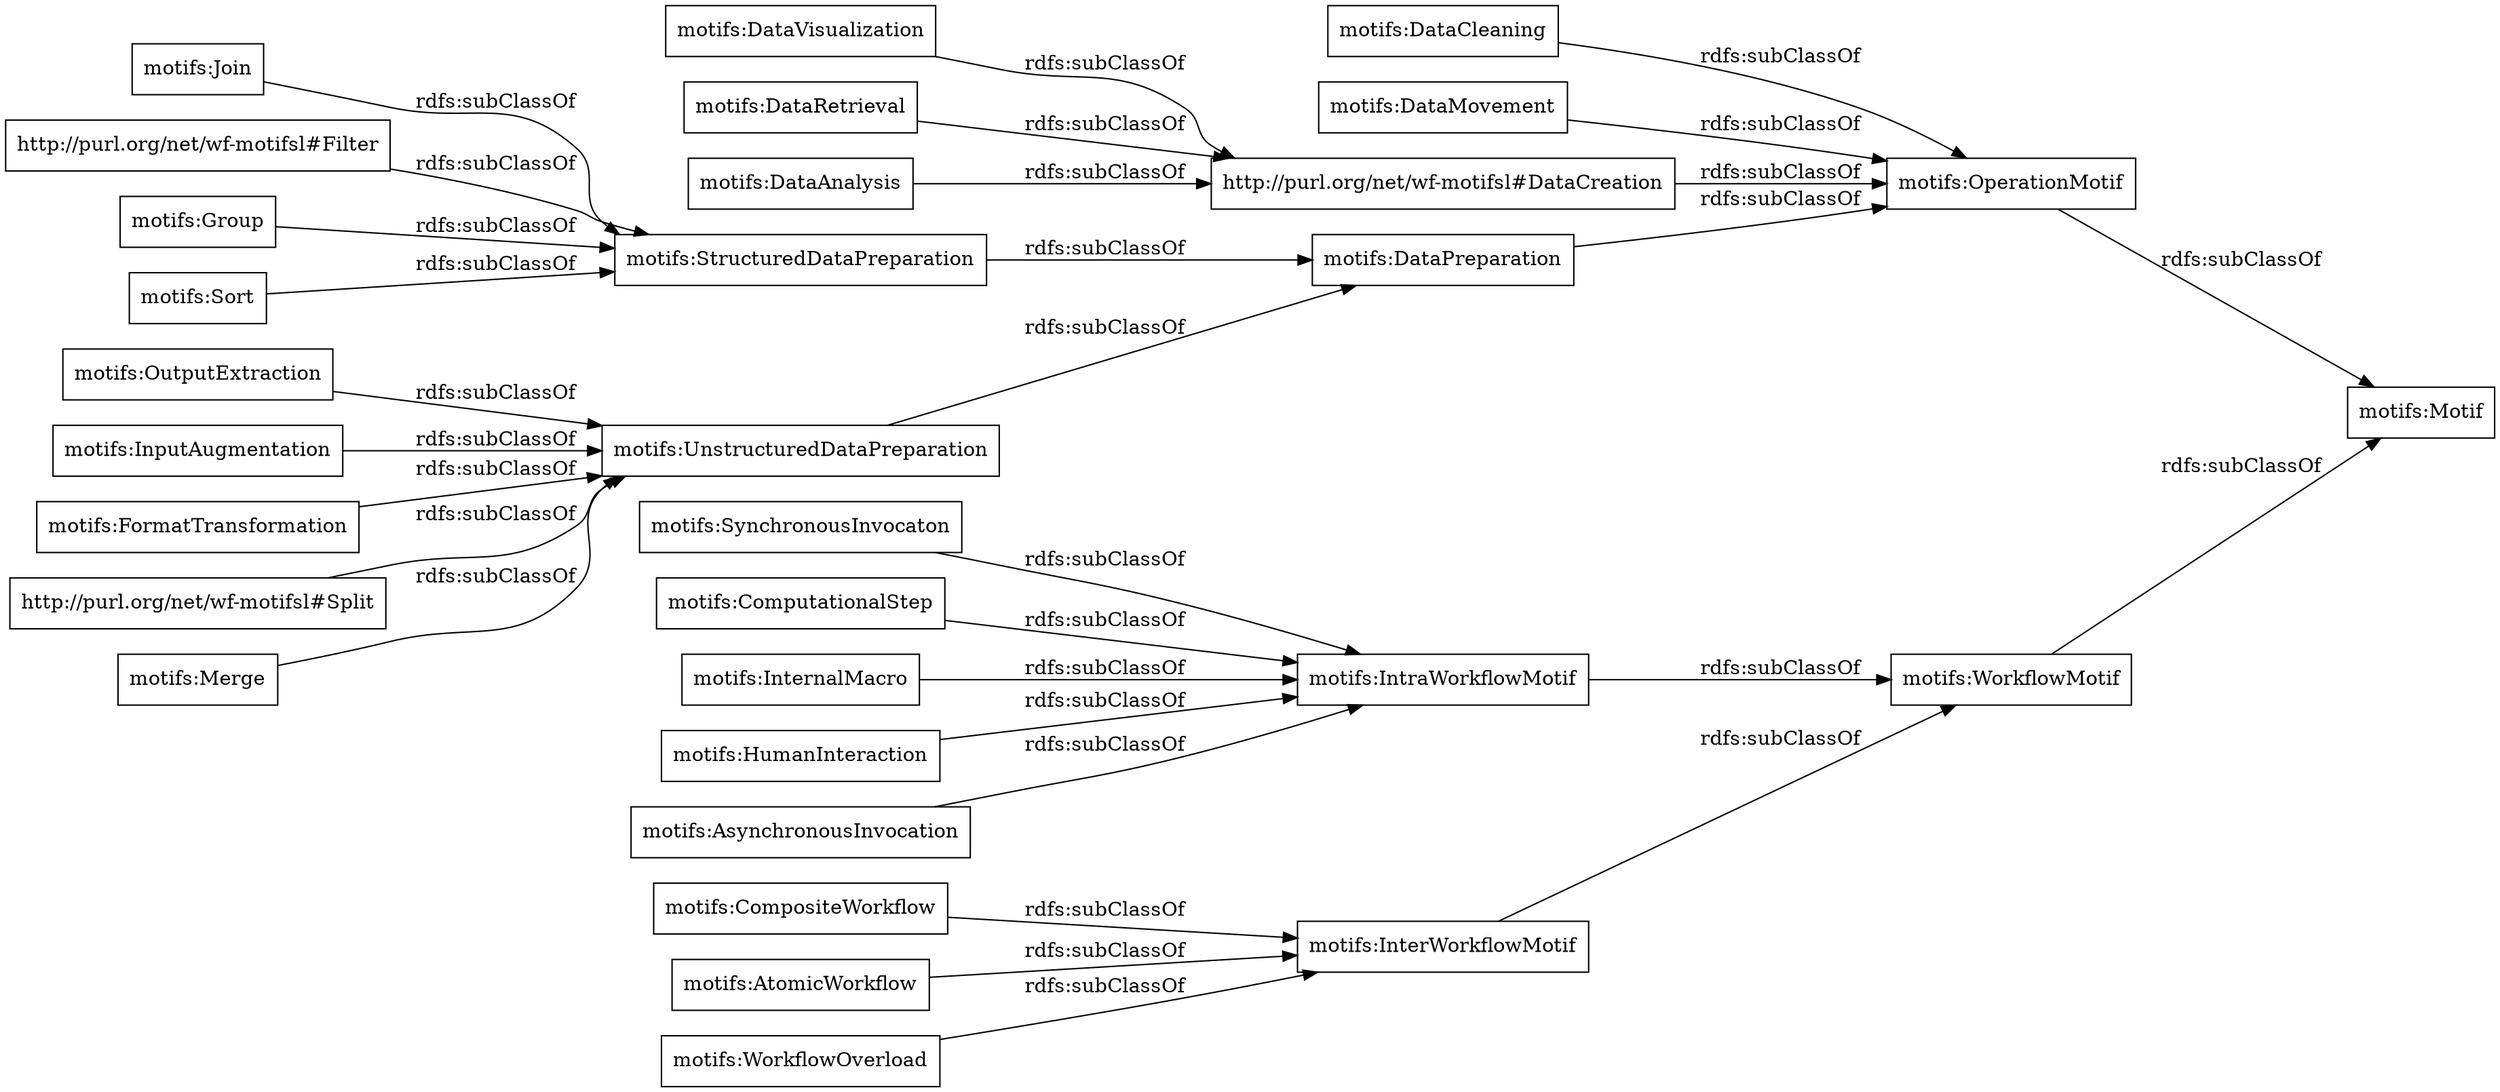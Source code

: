 digraph ar2dtool_diagram { 
rankdir=LR;
size="1000"
node [shape = rectangle, color="black"]; "motifs:HumanInteraction" "http://purl.org/net/wf-motifsl#Filter" "http://purl.org/net/wf-motifsl#DataCreation" "motifs:DataCleaning" "motifs:CompositeWorkflow" "motifs:Group" "motifs:DataRetrieval" "motifs:DataAnalysis" "motifs:OutputExtraction" "motifs:IntraWorkflowMotif" "motifs:InputAugmentation" "motifs:WorkflowMotif" "motifs:SynchronousInvocaton" "motifs:AtomicWorkflow" "motifs:DataPreparation" "motifs:Motif" "motifs:OperationMotif" "motifs:DataMovement" "motifs:Sort" "motifs:ComputationalStep" "motifs:Join" "motifs:FormatTransformation" "motifs:InterWorkflowMotif" "http://purl.org/net/wf-motifsl#Split" "motifs:UnstructuredDataPreparation" "motifs:InternalMacro" "motifs:Merge" "motifs:AsynchronousInvocation" "motifs:WorkflowOverload" "motifs:DataVisualization" "motifs:StructuredDataPreparation" ; /*classes style*/
	"motifs:CompositeWorkflow" -> "motifs:InterWorkflowMotif" [ label = "rdfs:subClassOf" ];
	"motifs:Group" -> "motifs:StructuredDataPreparation" [ label = "rdfs:subClassOf" ];
	"motifs:WorkflowMotif" -> "motifs:Motif" [ label = "rdfs:subClassOf" ];
	"motifs:OutputExtraction" -> "motifs:UnstructuredDataPreparation" [ label = "rdfs:subClassOf" ];
	"motifs:DataMovement" -> "motifs:OperationMotif" [ label = "rdfs:subClassOf" ];
	"motifs:Merge" -> "motifs:UnstructuredDataPreparation" [ label = "rdfs:subClassOf" ];
	"motifs:SynchronousInvocaton" -> "motifs:IntraWorkflowMotif" [ label = "rdfs:subClassOf" ];
	"motifs:FormatTransformation" -> "motifs:UnstructuredDataPreparation" [ label = "rdfs:subClassOf" ];
	"http://purl.org/net/wf-motifsl#DataCreation" -> "motifs:OperationMotif" [ label = "rdfs:subClassOf" ];
	"motifs:WorkflowOverload" -> "motifs:InterWorkflowMotif" [ label = "rdfs:subClassOf" ];
	"motifs:AsynchronousInvocation" -> "motifs:IntraWorkflowMotif" [ label = "rdfs:subClassOf" ];
	"motifs:ComputationalStep" -> "motifs:IntraWorkflowMotif" [ label = "rdfs:subClassOf" ];
	"motifs:Sort" -> "motifs:StructuredDataPreparation" [ label = "rdfs:subClassOf" ];
	"motifs:IntraWorkflowMotif" -> "motifs:WorkflowMotif" [ label = "rdfs:subClassOf" ];
	"motifs:DataCleaning" -> "motifs:OperationMotif" [ label = "rdfs:subClassOf" ];
	"motifs:AtomicWorkflow" -> "motifs:InterWorkflowMotif" [ label = "rdfs:subClassOf" ];
	"motifs:InternalMacro" -> "motifs:IntraWorkflowMotif" [ label = "rdfs:subClassOf" ];
	"motifs:Join" -> "motifs:StructuredDataPreparation" [ label = "rdfs:subClassOf" ];
	"motifs:OperationMotif" -> "motifs:Motif" [ label = "rdfs:subClassOf" ];
	"motifs:StructuredDataPreparation" -> "motifs:DataPreparation" [ label = "rdfs:subClassOf" ];
	"motifs:DataAnalysis" -> "http://purl.org/net/wf-motifsl#DataCreation" [ label = "rdfs:subClassOf" ];
	"motifs:InterWorkflowMotif" -> "motifs:WorkflowMotif" [ label = "rdfs:subClassOf" ];
	"motifs:InputAugmentation" -> "motifs:UnstructuredDataPreparation" [ label = "rdfs:subClassOf" ];
	"motifs:DataRetrieval" -> "http://purl.org/net/wf-motifsl#DataCreation" [ label = "rdfs:subClassOf" ];
	"motifs:DataVisualization" -> "http://purl.org/net/wf-motifsl#DataCreation" [ label = "rdfs:subClassOf" ];
	"http://purl.org/net/wf-motifsl#Filter" -> "motifs:StructuredDataPreparation" [ label = "rdfs:subClassOf" ];
	"motifs:DataPreparation" -> "motifs:OperationMotif" [ label = "rdfs:subClassOf" ];
	"http://purl.org/net/wf-motifsl#Split" -> "motifs:UnstructuredDataPreparation" [ label = "rdfs:subClassOf" ];
	"motifs:HumanInteraction" -> "motifs:IntraWorkflowMotif" [ label = "rdfs:subClassOf" ];
	"motifs:UnstructuredDataPreparation" -> "motifs:DataPreparation" [ label = "rdfs:subClassOf" ];

}
